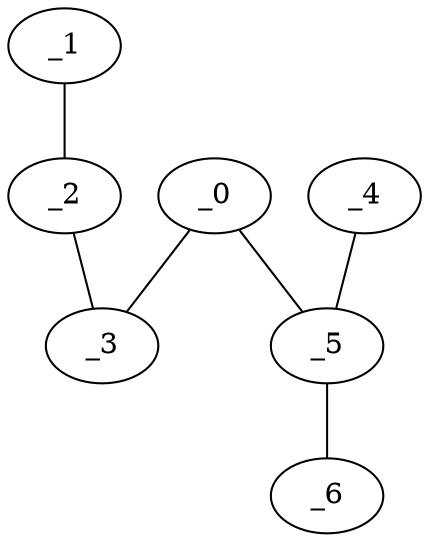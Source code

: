 graph EP1_0022 {
	_0	 [x="2.25757",
		y="2.78343"];
	_3	 [x="0.745447",
		y="2.64616"];
	_0 -- _3;
	_5	 [x="1.88",
		y="1.75"];
	_0 -- _5;
	_1	 [x="1.72219",
		y="0.402314"];
	_2	 [x="0.879341",
		y="0.452162"];
	_1 -- _2;
	_2 -- _3;
	_4	 [x="0.328485",
		y="1.97636"];
	_4 -- _5;
	_6	 [x="1.09545",
		y="0.538593"];
	_5 -- _6;
}
